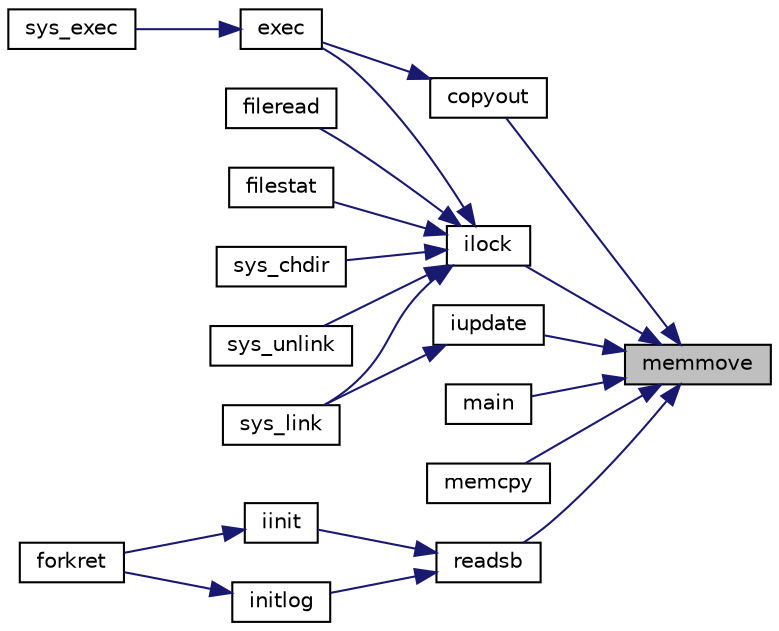 digraph "memmove"
{
 // LATEX_PDF_SIZE
  edge [fontname="Helvetica",fontsize="10",labelfontname="Helvetica",labelfontsize="10"];
  node [fontname="Helvetica",fontsize="10",shape=record];
  rankdir="RL";
  Node1 [label="memmove",height=0.2,width=0.4,color="black", fillcolor="grey75", style="filled", fontcolor="black",tooltip=" "];
  Node1 -> Node2 [dir="back",color="midnightblue",fontsize="10",style="solid"];
  Node2 [label="copyout",height=0.2,width=0.4,color="black", fillcolor="white", style="filled",URL="$d5/d64/defs_8h.html#a11f5ff2e5bcd16968a88fcbb30db5a10",tooltip=" "];
  Node2 -> Node3 [dir="back",color="midnightblue",fontsize="10",style="solid"];
  Node3 [label="exec",height=0.2,width=0.4,color="black", fillcolor="white", style="filled",URL="$d5/d64/defs_8h.html#aa7b4aae4a12acd187e23396214aeca47",tooltip=" "];
  Node3 -> Node4 [dir="back",color="midnightblue",fontsize="10",style="solid"];
  Node4 [label="sys_exec",height=0.2,width=0.4,color="black", fillcolor="white", style="filled",URL="$db/dd8/syscall_8c.html#aeaa813ddeb6a5fac3c45714c7351c526",tooltip=" "];
  Node1 -> Node5 [dir="back",color="midnightblue",fontsize="10",style="solid"];
  Node5 [label="ilock",height=0.2,width=0.4,color="black", fillcolor="white", style="filled",URL="$d5/d64/defs_8h.html#a29a4d743d41fe659f74b0a57fdc25012",tooltip=" "];
  Node5 -> Node3 [dir="back",color="midnightblue",fontsize="10",style="solid"];
  Node5 -> Node6 [dir="back",color="midnightblue",fontsize="10",style="solid"];
  Node6 [label="fileread",height=0.2,width=0.4,color="black", fillcolor="white", style="filled",URL="$d5/d64/defs_8h.html#a6bd1db179155944c9d1fbc89d8b7b162",tooltip=" "];
  Node5 -> Node7 [dir="back",color="midnightblue",fontsize="10",style="solid"];
  Node7 [label="filestat",height=0.2,width=0.4,color="black", fillcolor="white", style="filled",URL="$d5/d64/defs_8h.html#ac4979f97957194db01001985b1bfa84e",tooltip=" "];
  Node5 -> Node8 [dir="back",color="midnightblue",fontsize="10",style="solid"];
  Node8 [label="sys_chdir",height=0.2,width=0.4,color="black", fillcolor="white", style="filled",URL="$db/dd8/syscall_8c.html#ad1c5f8693cb35b9605fee09eebdda640",tooltip=" "];
  Node5 -> Node9 [dir="back",color="midnightblue",fontsize="10",style="solid"];
  Node9 [label="sys_link",height=0.2,width=0.4,color="black", fillcolor="white", style="filled",URL="$db/dd8/syscall_8c.html#a759600870314007ac558871239122fb7",tooltip=" "];
  Node5 -> Node10 [dir="back",color="midnightblue",fontsize="10",style="solid"];
  Node10 [label="sys_unlink",height=0.2,width=0.4,color="black", fillcolor="white", style="filled",URL="$db/dd8/syscall_8c.html#ae1e58ee11d41f643929520d8c1640da7",tooltip=" "];
  Node1 -> Node11 [dir="back",color="midnightblue",fontsize="10",style="solid"];
  Node11 [label="iupdate",height=0.2,width=0.4,color="black", fillcolor="white", style="filled",URL="$d5/d64/defs_8h.html#a2ee6784c123b2a2656d88b5b357f2253",tooltip=" "];
  Node11 -> Node9 [dir="back",color="midnightblue",fontsize="10",style="solid"];
  Node1 -> Node12 [dir="back",color="midnightblue",fontsize="10",style="solid"];
  Node12 [label="main",height=0.2,width=0.4,color="black", fillcolor="white", style="filled",URL="$d7/d1f/mkfs_8c.html#a0ddf1224851353fc92bfbff6f499fa97",tooltip=" "];
  Node1 -> Node13 [dir="back",color="midnightblue",fontsize="10",style="solid"];
  Node13 [label="memcpy",height=0.2,width=0.4,color="black", fillcolor="white", style="filled",URL="$d1/db0/string_8c.html#ae3d71b1daca36f00293a5e21c342feb0",tooltip=" "];
  Node1 -> Node14 [dir="back",color="midnightblue",fontsize="10",style="solid"];
  Node14 [label="readsb",height=0.2,width=0.4,color="black", fillcolor="white", style="filled",URL="$d5/d64/defs_8h.html#aff0080b2133027be2e525ca088b40e78",tooltip=" "];
  Node14 -> Node15 [dir="back",color="midnightblue",fontsize="10",style="solid"];
  Node15 [label="iinit",height=0.2,width=0.4,color="black", fillcolor="white", style="filled",URL="$d5/d64/defs_8h.html#a301761a27cf266e0bad483272fb31a3c",tooltip=" "];
  Node15 -> Node16 [dir="back",color="midnightblue",fontsize="10",style="solid"];
  Node16 [label="forkret",height=0.2,width=0.4,color="black", fillcolor="white", style="filled",URL="$d3/dda/proc_8c.html#a11c5d62d28e8121e75235d361158156e",tooltip=" "];
  Node14 -> Node17 [dir="back",color="midnightblue",fontsize="10",style="solid"];
  Node17 [label="initlog",height=0.2,width=0.4,color="black", fillcolor="white", style="filled",URL="$d5/d64/defs_8h.html#ad5e79aaefb91f41b9ef6aeae7ecf4708",tooltip=" "];
  Node17 -> Node16 [dir="back",color="midnightblue",fontsize="10",style="solid"];
}

